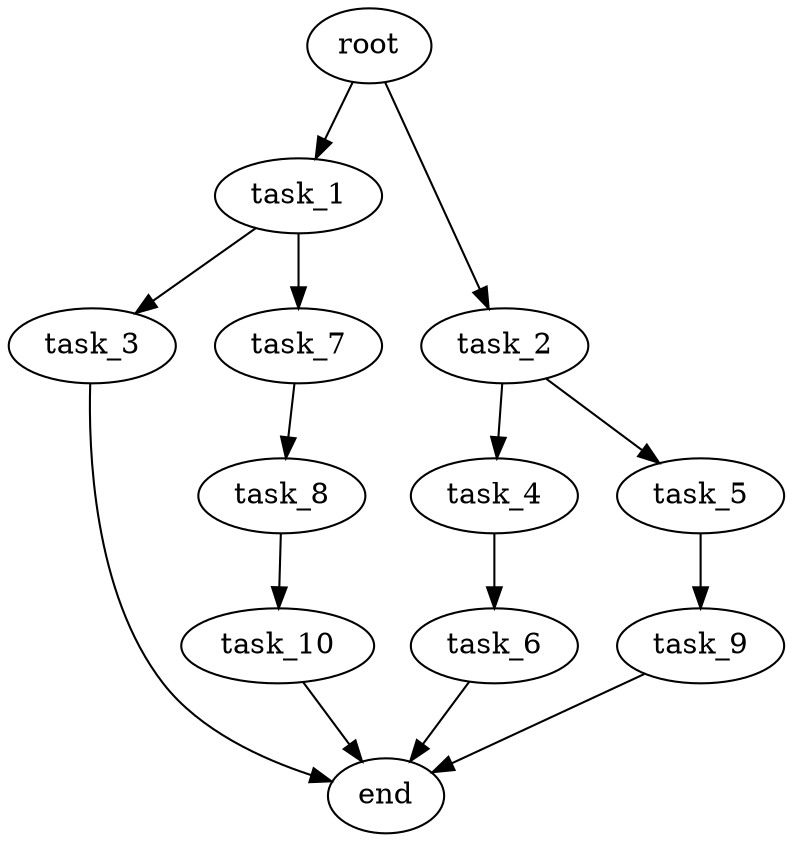 digraph G {
  root [size="0.000000e+00"];
  task_1 [size="8.759771e+10"];
  task_2 [size="2.641257e+10"];
  task_3 [size="5.010855e+10"];
  task_4 [size="1.794732e+10"];
  task_5 [size="9.127152e+10"];
  task_6 [size="8.706481e+10"];
  task_7 [size="2.991463e+10"];
  task_8 [size="6.393105e+10"];
  task_9 [size="6.093612e+10"];
  task_10 [size="1.536864e+10"];
  end [size="0.000000e+00"];

  root -> task_1 [size="1.000000e-12"];
  root -> task_2 [size="1.000000e-12"];
  task_1 -> task_3 [size="5.010855e+08"];
  task_1 -> task_7 [size="2.991463e+08"];
  task_2 -> task_4 [size="1.794732e+08"];
  task_2 -> task_5 [size="9.127152e+08"];
  task_3 -> end [size="1.000000e-12"];
  task_4 -> task_6 [size="8.706481e+08"];
  task_5 -> task_9 [size="6.093612e+08"];
  task_6 -> end [size="1.000000e-12"];
  task_7 -> task_8 [size="6.393105e+08"];
  task_8 -> task_10 [size="1.536864e+08"];
  task_9 -> end [size="1.000000e-12"];
  task_10 -> end [size="1.000000e-12"];
}
